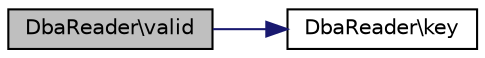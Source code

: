 digraph "DbaReader\valid"
{
  edge [fontname="Helvetica",fontsize="10",labelfontname="Helvetica",labelfontsize="10"];
  node [fontname="Helvetica",fontsize="10",shape=record];
  rankdir="LR";
  Node1 [label="DbaReader\\valid",height=0.2,width=0.4,color="black", fillcolor="grey75", style="filled" fontcolor="black"];
  Node1 -> Node2 [color="midnightblue",fontsize="10",style="solid",fontname="Helvetica"];
  Node2 [label="DbaReader\\key",height=0.2,width=0.4,color="black", fillcolor="white", style="filled",URL="$classDbaReader.html#a9f99f2267fd5412d538ef18ff198f65e"];
}
